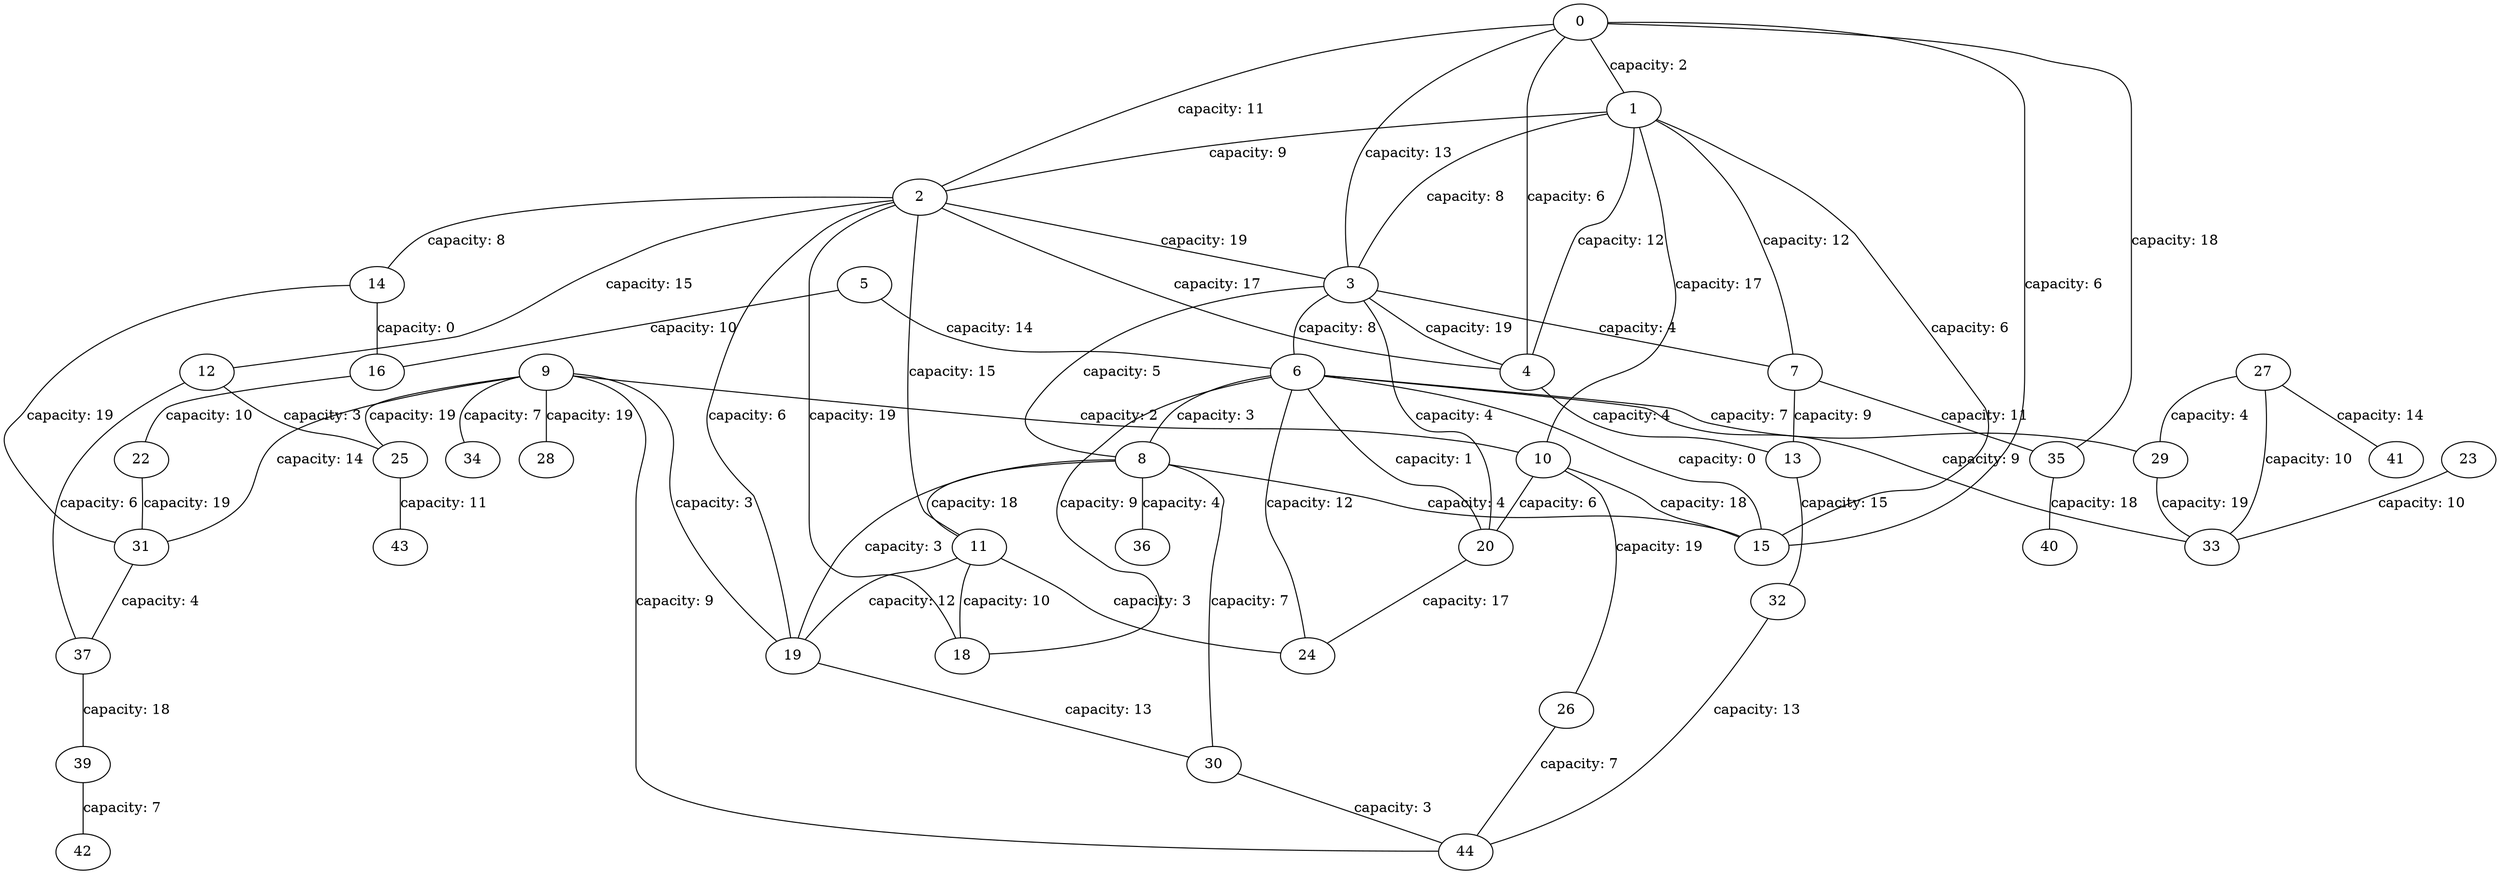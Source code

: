 graph {
	"0" ["ui.label"="0"];
	"1" ["ui.label"="1"];
	"2" ["ui.label"="2"];
	"3" ["ui.label"="3"];
	"4" ["ui.label"="4"];
	"5" ["ui.label"="5"];
	"6" ["ui.label"="6"];
	"7" ["ui.label"="7"];
	"8" ["ui.label"="8"];
	"9" ["ui.label"="9"];
	"10" ["ui.label"="10"];
	"11" ["ui.label"="11"];
	"12" ["ui.label"="12"];
	"13" ["ui.label"="13"];
	"14" ["ui.label"="14"];
	"15" ["ui.label"="15"];
	"16" ["ui.label"="16"];
	"18" ["ui.label"="18"];
	"19" ["ui.label"="19"];
	"20" ["ui.label"="20"];
	"22" ["ui.label"="22"];
	"23" ["ui.label"="23"];
	"24" ["ui.label"="24"];
	"25" ["ui.label"="25"];
	"26" ["ui.label"="26"];
	"27" ["ui.label"="27"];
	"28" ["ui.label"="28"];
	"29" ["ui.label"="29"];
	"30" ["ui.label"="30"];
	"31" ["ui.label"="31"];
	"32" ["ui.label"="32"];
	"33" ["ui.label"="33"];
	"34" ["ui.label"="34"];
	"35" ["ui.label"="35"];
	"36" ["ui.label"="36"];
	"37" ["ui.label"="37"];
	"39" ["ui.label"="39"];
	"40" ["ui.label"="40"];
	"41" ["ui.label"="41"];
	"42" ["ui.label"="42"];
	"43" ["ui.label"="43"];
	"44" ["ui.label"="44"];
	"0" -- "1" ["label"="capacity: 2","capacity"=2];
	"0" -- "2" ["label"="capacity: 11","capacity"=11];
	"0" -- "3" ["label"="capacity: 13","capacity"=13];
	"0" -- "4" ["label"="capacity: 6","capacity"=6];
	"1" -- "2" ["label"="capacity: 9","capacity"=9];
	"1" -- "3" ["label"="capacity: 8","capacity"=8];
	"1" -- "4" ["label"="capacity: 12","capacity"=12];
	"2" -- "3" ["label"="capacity: 19","capacity"=19];
	"2" -- "4" ["label"="capacity: 17","capacity"=17];
	"3" -- "4" ["label"="capacity: 19","capacity"=19];
	"3" -- "6" ["label"="capacity: 8","capacity"=8];
	"5" -- "6" ["label"="capacity: 14","capacity"=14];
	"1" -- "7" ["label"="capacity: 12","capacity"=12];
	"3" -- "7" ["label"="capacity: 4","capacity"=4];
	"3" -- "8" ["label"="capacity: 5","capacity"=5];
	"6" -- "8" ["label"="capacity: 3","capacity"=3];
	"1" -- "10" ["label"="capacity: 17","capacity"=17];
	"9" -- "10" ["label"="capacity: 2","capacity"=2];
	"2" -- "11" ["label"="capacity: 15","capacity"=15];
	"8" -- "11" ["label"="capacity: 18","capacity"=18];
	"2" -- "12" ["label"="capacity: 15","capacity"=15];
	"4" -- "13" ["label"="capacity: 4","capacity"=4];
	"7" -- "13" ["label"="capacity: 9","capacity"=9];
	"2" -- "14" ["label"="capacity: 8","capacity"=8];
	"0" -- "15" ["label"="capacity: 6","capacity"=6];
	"1" -- "15" ["label"="capacity: 6","capacity"=6];
	"6" -- "15" ["label"="capacity: 0","capacity"=0];
	"8" -- "15" ["label"="capacity: 4","capacity"=4];
	"10" -- "15" ["label"="capacity: 18","capacity"=18];
	"5" -- "16" ["label"="capacity: 10","capacity"=10];
	"14" -- "16" ["label"="capacity: 0","capacity"=0];
	"2" -- "18" ["label"="capacity: 19","capacity"=19];
	"6" -- "18" ["label"="capacity: 9","capacity"=9];
	"11" -- "18" ["label"="capacity: 10","capacity"=10];
	"2" -- "19" ["label"="capacity: 6","capacity"=6];
	"8" -- "19" ["label"="capacity: 3","capacity"=3];
	"9" -- "19" ["label"="capacity: 3","capacity"=3];
	"11" -- "19" ["label"="capacity: 12","capacity"=12];
	"3" -- "20" ["label"="capacity: 4","capacity"=4];
	"6" -- "20" ["label"="capacity: 1","capacity"=1];
	"10" -- "20" ["label"="capacity: 6","capacity"=6];
	"16" -- "22" ["label"="capacity: 10","capacity"=10];
	"20" -- "24" ["label"="capacity: 17","capacity"=17];
	"6" -- "24" ["label"="capacity: 12","capacity"=12];
	"11" -- "24" ["label"="capacity: 3","capacity"=3];
	"9" -- "25" ["label"="capacity: 19","capacity"=19];
	"12" -- "25" ["label"="capacity: 3","capacity"=3];
	"10" -- "26" ["label"="capacity: 19","capacity"=19];
	"9" -- "28" ["label"="capacity: 19","capacity"=19];
	"6" -- "29" ["label"="capacity: 7","capacity"=7];
	"27" -- "29" ["label"="capacity: 4","capacity"=4];
	"19" -- "30" ["label"="capacity: 13","capacity"=13];
	"8" -- "30" ["label"="capacity: 7","capacity"=7];
	"22" -- "31" ["label"="capacity: 19","capacity"=19];
	"9" -- "31" ["label"="capacity: 14","capacity"=14];
	"14" -- "31" ["label"="capacity: 19","capacity"=19];
	"13" -- "32" ["label"="capacity: 15","capacity"=15];
	"6" -- "33" ["label"="capacity: 9","capacity"=9];
	"23" -- "33" ["label"="capacity: 10","capacity"=10];
	"27" -- "33" ["label"="capacity: 10","capacity"=10];
	"29" -- "33" ["label"="capacity: 19","capacity"=19];
	"9" -- "34" ["label"="capacity: 7","capacity"=7];
	"0" -- "35" ["label"="capacity: 18","capacity"=18];
	"7" -- "35" ["label"="capacity: 11","capacity"=11];
	"8" -- "36" ["label"="capacity: 4","capacity"=4];
	"12" -- "37" ["label"="capacity: 6","capacity"=6];
	"31" -- "37" ["label"="capacity: 4","capacity"=4];
	"37" -- "39" ["label"="capacity: 18","capacity"=18];
	"35" -- "40" ["label"="capacity: 18","capacity"=18];
	"27" -- "41" ["label"="capacity: 14","capacity"=14];
	"39" -- "42" ["label"="capacity: 7","capacity"=7];
	"25" -- "43" ["label"="capacity: 11","capacity"=11];
	"32" -- "44" ["label"="capacity: 13","capacity"=13];
	"9" -- "44" ["label"="capacity: 9","capacity"=9];
	"26" -- "44" ["label"="capacity: 7","capacity"=7];
	"30" -- "44" ["label"="capacity: 3","capacity"=3];
}
